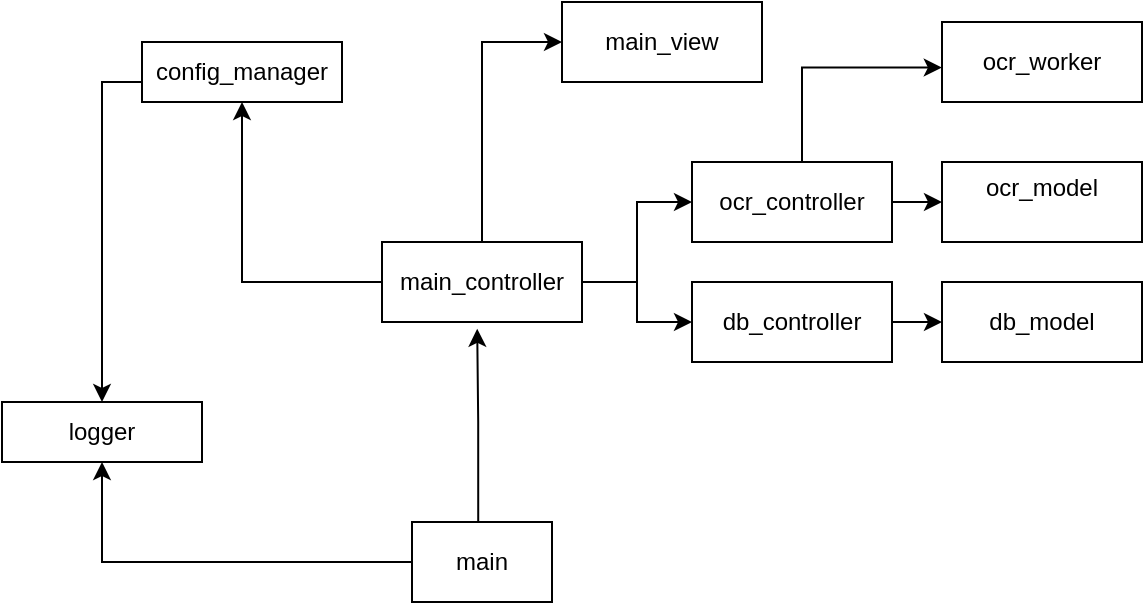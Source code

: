 <mxfile version="24.6.4" type="device">
  <diagram name="Page-1" id="HzjUWwx5rOOnvF1SwB26">
    <mxGraphModel dx="683" dy="419" grid="1" gridSize="10" guides="1" tooltips="1" connect="1" arrows="1" fold="1" page="1" pageScale="1" pageWidth="850" pageHeight="1100" math="0" shadow="0">
      <root>
        <mxCell id="0" />
        <mxCell id="1" parent="0" />
        <mxCell id="PrEsNsSBaq8SepygXF3P-24" style="edgeStyle=orthogonalEdgeStyle;rounded=0;orthogonalLoop=1;jettySize=auto;html=1;entryX=0.5;entryY=1;entryDx=0;entryDy=0;" edge="1" parent="1" source="PrEsNsSBaq8SepygXF3P-1" target="PrEsNsSBaq8SepygXF3P-22">
          <mxGeometry relative="1" as="geometry" />
        </mxCell>
        <mxCell id="PrEsNsSBaq8SepygXF3P-1" value="main" style="rounded=0;whiteSpace=wrap;html=1;" vertex="1" parent="1">
          <mxGeometry x="235" y="400" width="70" height="40" as="geometry" />
        </mxCell>
        <mxCell id="PrEsNsSBaq8SepygXF3P-8" style="edgeStyle=orthogonalEdgeStyle;rounded=0;orthogonalLoop=1;jettySize=auto;html=1;entryX=0;entryY=0.5;entryDx=0;entryDy=0;" edge="1" parent="1" source="PrEsNsSBaq8SepygXF3P-2" target="PrEsNsSBaq8SepygXF3P-3">
          <mxGeometry relative="1" as="geometry" />
        </mxCell>
        <mxCell id="PrEsNsSBaq8SepygXF3P-9" style="edgeStyle=orthogonalEdgeStyle;rounded=0;orthogonalLoop=1;jettySize=auto;html=1;exitX=1;exitY=0.5;exitDx=0;exitDy=0;entryX=0;entryY=0.5;entryDx=0;entryDy=0;" edge="1" parent="1" source="PrEsNsSBaq8SepygXF3P-2" target="PrEsNsSBaq8SepygXF3P-4">
          <mxGeometry relative="1" as="geometry" />
        </mxCell>
        <mxCell id="PrEsNsSBaq8SepygXF3P-14" style="edgeStyle=orthogonalEdgeStyle;rounded=0;orthogonalLoop=1;jettySize=auto;html=1;entryX=0;entryY=0.5;entryDx=0;entryDy=0;" edge="1" parent="1" source="PrEsNsSBaq8SepygXF3P-2" target="PrEsNsSBaq8SepygXF3P-5">
          <mxGeometry relative="1" as="geometry" />
        </mxCell>
        <mxCell id="PrEsNsSBaq8SepygXF3P-19" style="edgeStyle=orthogonalEdgeStyle;rounded=0;orthogonalLoop=1;jettySize=auto;html=1;entryX=0.5;entryY=1;entryDx=0;entryDy=0;" edge="1" parent="1" source="PrEsNsSBaq8SepygXF3P-2" target="PrEsNsSBaq8SepygXF3P-18">
          <mxGeometry relative="1" as="geometry" />
        </mxCell>
        <mxCell id="PrEsNsSBaq8SepygXF3P-2" value="main_controller" style="rounded=0;whiteSpace=wrap;html=1;" vertex="1" parent="1">
          <mxGeometry x="220" y="260" width="100" height="40" as="geometry" />
        </mxCell>
        <mxCell id="PrEsNsSBaq8SepygXF3P-12" style="edgeStyle=orthogonalEdgeStyle;rounded=0;orthogonalLoop=1;jettySize=auto;html=1;entryX=0;entryY=0.5;entryDx=0;entryDy=0;" edge="1" parent="1" source="PrEsNsSBaq8SepygXF3P-3" target="PrEsNsSBaq8SepygXF3P-11">
          <mxGeometry relative="1" as="geometry" />
        </mxCell>
        <mxCell id="PrEsNsSBaq8SepygXF3P-3" value="db_controller" style="rounded=0;whiteSpace=wrap;html=1;" vertex="1" parent="1">
          <mxGeometry x="375" y="280" width="100" height="40" as="geometry" />
        </mxCell>
        <mxCell id="PrEsNsSBaq8SepygXF3P-13" style="edgeStyle=orthogonalEdgeStyle;rounded=0;orthogonalLoop=1;jettySize=auto;html=1;entryX=0;entryY=0.5;entryDx=0;entryDy=0;" edge="1" parent="1" source="PrEsNsSBaq8SepygXF3P-4" target="PrEsNsSBaq8SepygXF3P-10">
          <mxGeometry relative="1" as="geometry" />
        </mxCell>
        <mxCell id="PrEsNsSBaq8SepygXF3P-4" value="ocr_controller" style="rounded=0;whiteSpace=wrap;html=1;" vertex="1" parent="1">
          <mxGeometry x="375" y="220" width="100" height="40" as="geometry" />
        </mxCell>
        <mxCell id="PrEsNsSBaq8SepygXF3P-5" value="main_view" style="rounded=0;whiteSpace=wrap;html=1;" vertex="1" parent="1">
          <mxGeometry x="310" y="140" width="100" height="40" as="geometry" />
        </mxCell>
        <mxCell id="PrEsNsSBaq8SepygXF3P-6" value="ocr_worker" style="rounded=0;whiteSpace=wrap;html=1;" vertex="1" parent="1">
          <mxGeometry x="500" y="150" width="100" height="40" as="geometry" />
        </mxCell>
        <mxCell id="PrEsNsSBaq8SepygXF3P-7" style="edgeStyle=orthogonalEdgeStyle;rounded=0;orthogonalLoop=1;jettySize=auto;html=1;entryX=0.476;entryY=1.085;entryDx=0;entryDy=0;entryPerimeter=0;exitX=0.473;exitY=-0.003;exitDx=0;exitDy=0;exitPerimeter=0;" edge="1" parent="1" source="PrEsNsSBaq8SepygXF3P-1" target="PrEsNsSBaq8SepygXF3P-2">
          <mxGeometry relative="1" as="geometry" />
        </mxCell>
        <mxCell id="PrEsNsSBaq8SepygXF3P-10" value="ocr_model&lt;div&gt;&lt;br&gt;&lt;/div&gt;" style="rounded=0;whiteSpace=wrap;html=1;" vertex="1" parent="1">
          <mxGeometry x="500" y="220" width="100" height="40" as="geometry" />
        </mxCell>
        <mxCell id="PrEsNsSBaq8SepygXF3P-11" value="db_model" style="rounded=0;whiteSpace=wrap;html=1;" vertex="1" parent="1">
          <mxGeometry x="500" y="280" width="100" height="40" as="geometry" />
        </mxCell>
        <mxCell id="PrEsNsSBaq8SepygXF3P-15" style="edgeStyle=orthogonalEdgeStyle;rounded=0;orthogonalLoop=1;jettySize=auto;html=1;entryX=-0.001;entryY=0.57;entryDx=0;entryDy=0;entryPerimeter=0;" edge="1" parent="1" source="PrEsNsSBaq8SepygXF3P-4" target="PrEsNsSBaq8SepygXF3P-6">
          <mxGeometry relative="1" as="geometry">
            <Array as="points">
              <mxPoint x="430" y="173" />
            </Array>
          </mxGeometry>
        </mxCell>
        <mxCell id="PrEsNsSBaq8SepygXF3P-25" style="edgeStyle=orthogonalEdgeStyle;rounded=0;orthogonalLoop=1;jettySize=auto;html=1;entryX=0.5;entryY=0;entryDx=0;entryDy=0;" edge="1" parent="1" source="PrEsNsSBaq8SepygXF3P-18" target="PrEsNsSBaq8SepygXF3P-22">
          <mxGeometry relative="1" as="geometry">
            <mxPoint x="80" y="300" as="targetPoint" />
            <Array as="points">
              <mxPoint x="80" y="180" />
            </Array>
          </mxGeometry>
        </mxCell>
        <mxCell id="PrEsNsSBaq8SepygXF3P-18" value="&lt;span style=&quot;text-align: left;&quot;&gt;config_manager&lt;/span&gt;" style="rounded=0;whiteSpace=wrap;html=1;" vertex="1" parent="1">
          <mxGeometry x="100" y="160" width="100" height="30" as="geometry" />
        </mxCell>
        <mxCell id="PrEsNsSBaq8SepygXF3P-22" value="&lt;span style=&quot;text-align: left;&quot;&gt;logger&lt;/span&gt;" style="rounded=0;whiteSpace=wrap;html=1;" vertex="1" parent="1">
          <mxGeometry x="30" y="340" width="100" height="30" as="geometry" />
        </mxCell>
      </root>
    </mxGraphModel>
  </diagram>
</mxfile>
